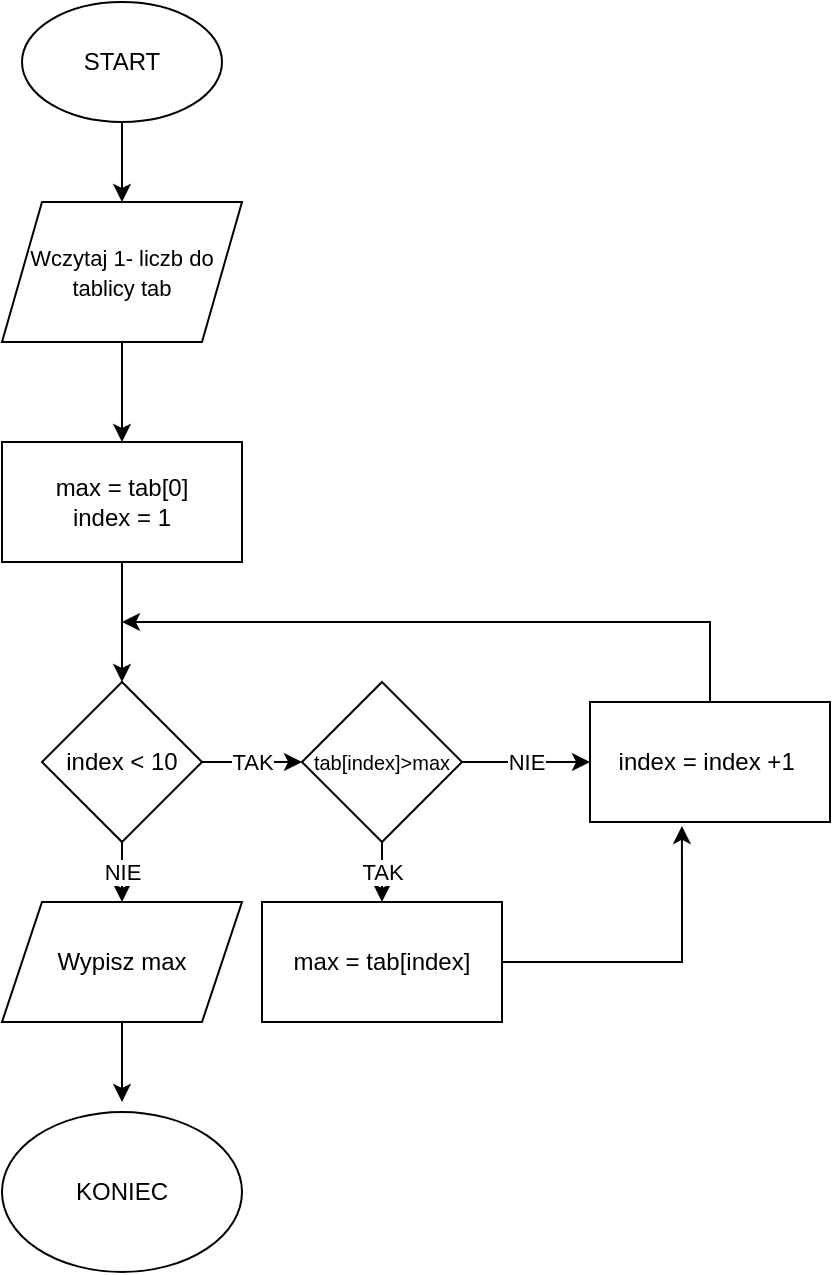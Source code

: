 <mxfile version="21.3.2" type="github">
  <diagram name="Strona-1" id="DWH_vbVhXQRNPxT3MOOn">
    <mxGraphModel dx="904" dy="623" grid="1" gridSize="10" guides="1" tooltips="1" connect="1" arrows="1" fold="1" page="1" pageScale="1" pageWidth="827" pageHeight="1169" math="0" shadow="0">
      <root>
        <mxCell id="0" />
        <mxCell id="1" parent="0" />
        <mxCell id="GT416_ScAccWOi4NzhqO-1" value="START" style="ellipse;whiteSpace=wrap;html=1;" vertex="1" parent="1">
          <mxGeometry x="70" y="30" width="100" height="60" as="geometry" />
        </mxCell>
        <mxCell id="GT416_ScAccWOi4NzhqO-4" value="" style="endArrow=classic;html=1;rounded=0;exitX=0.5;exitY=1;exitDx=0;exitDy=0;" edge="1" parent="1" source="GT416_ScAccWOi4NzhqO-1">
          <mxGeometry width="50" height="50" relative="1" as="geometry">
            <mxPoint x="450" y="350" as="sourcePoint" />
            <mxPoint x="120" y="130" as="targetPoint" />
          </mxGeometry>
        </mxCell>
        <mxCell id="GT416_ScAccWOi4NzhqO-5" value="&lt;font style=&quot;font-size: 11px;&quot;&gt;Wczytaj 1- liczb do tablicy tab&lt;/font&gt;" style="shape=parallelogram;perimeter=parallelogramPerimeter;whiteSpace=wrap;html=1;fixedSize=1;" vertex="1" parent="1">
          <mxGeometry x="60" y="130" width="120" height="70" as="geometry" />
        </mxCell>
        <mxCell id="GT416_ScAccWOi4NzhqO-7" value="" style="endArrow=classic;html=1;rounded=0;exitX=0.5;exitY=1;exitDx=0;exitDy=0;" edge="1" parent="1" source="GT416_ScAccWOi4NzhqO-5">
          <mxGeometry width="50" height="50" relative="1" as="geometry">
            <mxPoint x="440" y="360" as="sourcePoint" />
            <mxPoint x="120" y="250" as="targetPoint" />
          </mxGeometry>
        </mxCell>
        <mxCell id="GT416_ScAccWOi4NzhqO-8" value="max = tab[0]&lt;br&gt;index = 1" style="rounded=0;whiteSpace=wrap;html=1;" vertex="1" parent="1">
          <mxGeometry x="60" y="250" width="120" height="60" as="geometry" />
        </mxCell>
        <mxCell id="GT416_ScAccWOi4NzhqO-9" value="index &amp;lt; 10" style="rhombus;whiteSpace=wrap;html=1;" vertex="1" parent="1">
          <mxGeometry x="80" y="370" width="80" height="80" as="geometry" />
        </mxCell>
        <mxCell id="GT416_ScAccWOi4NzhqO-10" value="" style="endArrow=classic;html=1;rounded=0;exitX=0.5;exitY=1;exitDx=0;exitDy=0;entryX=0.5;entryY=0;entryDx=0;entryDy=0;" edge="1" parent="1" source="GT416_ScAccWOi4NzhqO-8" target="GT416_ScAccWOi4NzhqO-9">
          <mxGeometry width="50" height="50" relative="1" as="geometry">
            <mxPoint x="440" y="360" as="sourcePoint" />
            <mxPoint x="490" y="310" as="targetPoint" />
          </mxGeometry>
        </mxCell>
        <mxCell id="GT416_ScAccWOi4NzhqO-11" value="Wypisz max" style="shape=parallelogram;perimeter=parallelogramPerimeter;whiteSpace=wrap;html=1;fixedSize=1;" vertex="1" parent="1">
          <mxGeometry x="60" y="480" width="120" height="60" as="geometry" />
        </mxCell>
        <mxCell id="GT416_ScAccWOi4NzhqO-12" value="NIE" style="endArrow=classic;html=1;rounded=0;exitX=0.5;exitY=1;exitDx=0;exitDy=0;entryX=0.5;entryY=0;entryDx=0;entryDy=0;" edge="1" parent="1" source="GT416_ScAccWOi4NzhqO-9" target="GT416_ScAccWOi4NzhqO-11">
          <mxGeometry width="50" height="50" relative="1" as="geometry">
            <mxPoint x="440" y="360" as="sourcePoint" />
            <mxPoint x="490" y="310" as="targetPoint" />
          </mxGeometry>
        </mxCell>
        <mxCell id="GT416_ScAccWOi4NzhqO-13" value="KONIEC" style="ellipse;whiteSpace=wrap;html=1;" vertex="1" parent="1">
          <mxGeometry x="60" y="585" width="120" height="80" as="geometry" />
        </mxCell>
        <mxCell id="GT416_ScAccWOi4NzhqO-14" value="" style="endArrow=classic;html=1;rounded=0;exitX=0.5;exitY=1;exitDx=0;exitDy=0;" edge="1" parent="1" source="GT416_ScAccWOi4NzhqO-11">
          <mxGeometry width="50" height="50" relative="1" as="geometry">
            <mxPoint x="440" y="500" as="sourcePoint" />
            <mxPoint x="120" y="580" as="targetPoint" />
          </mxGeometry>
        </mxCell>
        <mxCell id="GT416_ScAccWOi4NzhqO-15" value="&lt;font style=&quot;font-size: 10px;&quot;&gt;tab[index]&amp;gt;max&lt;/font&gt;" style="rhombus;whiteSpace=wrap;html=1;" vertex="1" parent="1">
          <mxGeometry x="210" y="370" width="80" height="80" as="geometry" />
        </mxCell>
        <mxCell id="GT416_ScAccWOi4NzhqO-16" value="max = tab[index]" style="rounded=0;whiteSpace=wrap;html=1;" vertex="1" parent="1">
          <mxGeometry x="190" y="480" width="120" height="60" as="geometry" />
        </mxCell>
        <mxCell id="GT416_ScAccWOi4NzhqO-17" value="index = index +1&amp;nbsp;" style="rounded=0;whiteSpace=wrap;html=1;" vertex="1" parent="1">
          <mxGeometry x="354" y="380" width="120" height="60" as="geometry" />
        </mxCell>
        <mxCell id="GT416_ScAccWOi4NzhqO-18" value="TAK" style="endArrow=classic;html=1;rounded=0;exitX=1;exitY=0.5;exitDx=0;exitDy=0;entryX=0;entryY=0.5;entryDx=0;entryDy=0;" edge="1" parent="1" source="GT416_ScAccWOi4NzhqO-9" target="GT416_ScAccWOi4NzhqO-15">
          <mxGeometry width="50" height="50" relative="1" as="geometry">
            <mxPoint x="440" y="510" as="sourcePoint" />
            <mxPoint x="490" y="460" as="targetPoint" />
          </mxGeometry>
        </mxCell>
        <mxCell id="GT416_ScAccWOi4NzhqO-19" value="TAK" style="endArrow=classic;html=1;rounded=0;exitX=0.5;exitY=1;exitDx=0;exitDy=0;entryX=0.5;entryY=0;entryDx=0;entryDy=0;" edge="1" parent="1" source="GT416_ScAccWOi4NzhqO-15" target="GT416_ScAccWOi4NzhqO-16">
          <mxGeometry width="50" height="50" relative="1" as="geometry">
            <mxPoint x="440" y="510" as="sourcePoint" />
            <mxPoint x="490" y="460" as="targetPoint" />
            <mxPoint as="offset" />
          </mxGeometry>
        </mxCell>
        <mxCell id="GT416_ScAccWOi4NzhqO-20" value="" style="endArrow=classic;html=1;rounded=0;exitX=1;exitY=0.5;exitDx=0;exitDy=0;entryX=0.383;entryY=1.033;entryDx=0;entryDy=0;entryPerimeter=0;" edge="1" parent="1" source="GT416_ScAccWOi4NzhqO-16" target="GT416_ScAccWOi4NzhqO-17">
          <mxGeometry width="50" height="50" relative="1" as="geometry">
            <mxPoint x="440" y="510" as="sourcePoint" />
            <mxPoint x="490" y="460" as="targetPoint" />
            <Array as="points">
              <mxPoint x="400" y="510" />
              <mxPoint x="400" y="480" />
            </Array>
          </mxGeometry>
        </mxCell>
        <mxCell id="GT416_ScAccWOi4NzhqO-21" value="" style="endArrow=classic;html=1;rounded=0;exitX=0.5;exitY=0;exitDx=0;exitDy=0;" edge="1" parent="1" source="GT416_ScAccWOi4NzhqO-17">
          <mxGeometry width="50" height="50" relative="1" as="geometry">
            <mxPoint x="440" y="510" as="sourcePoint" />
            <mxPoint x="120" y="340" as="targetPoint" />
            <Array as="points">
              <mxPoint x="414" y="340" />
            </Array>
          </mxGeometry>
        </mxCell>
        <mxCell id="GT416_ScAccWOi4NzhqO-23" value="NIE" style="endArrow=classic;html=1;rounded=0;exitX=1;exitY=0.5;exitDx=0;exitDy=0;entryX=0;entryY=0.5;entryDx=0;entryDy=0;" edge="1" parent="1" source="GT416_ScAccWOi4NzhqO-15" target="GT416_ScAccWOi4NzhqO-17">
          <mxGeometry width="50" height="50" relative="1" as="geometry">
            <mxPoint x="440" y="510" as="sourcePoint" />
            <mxPoint x="490" y="460" as="targetPoint" />
          </mxGeometry>
        </mxCell>
      </root>
    </mxGraphModel>
  </diagram>
</mxfile>
